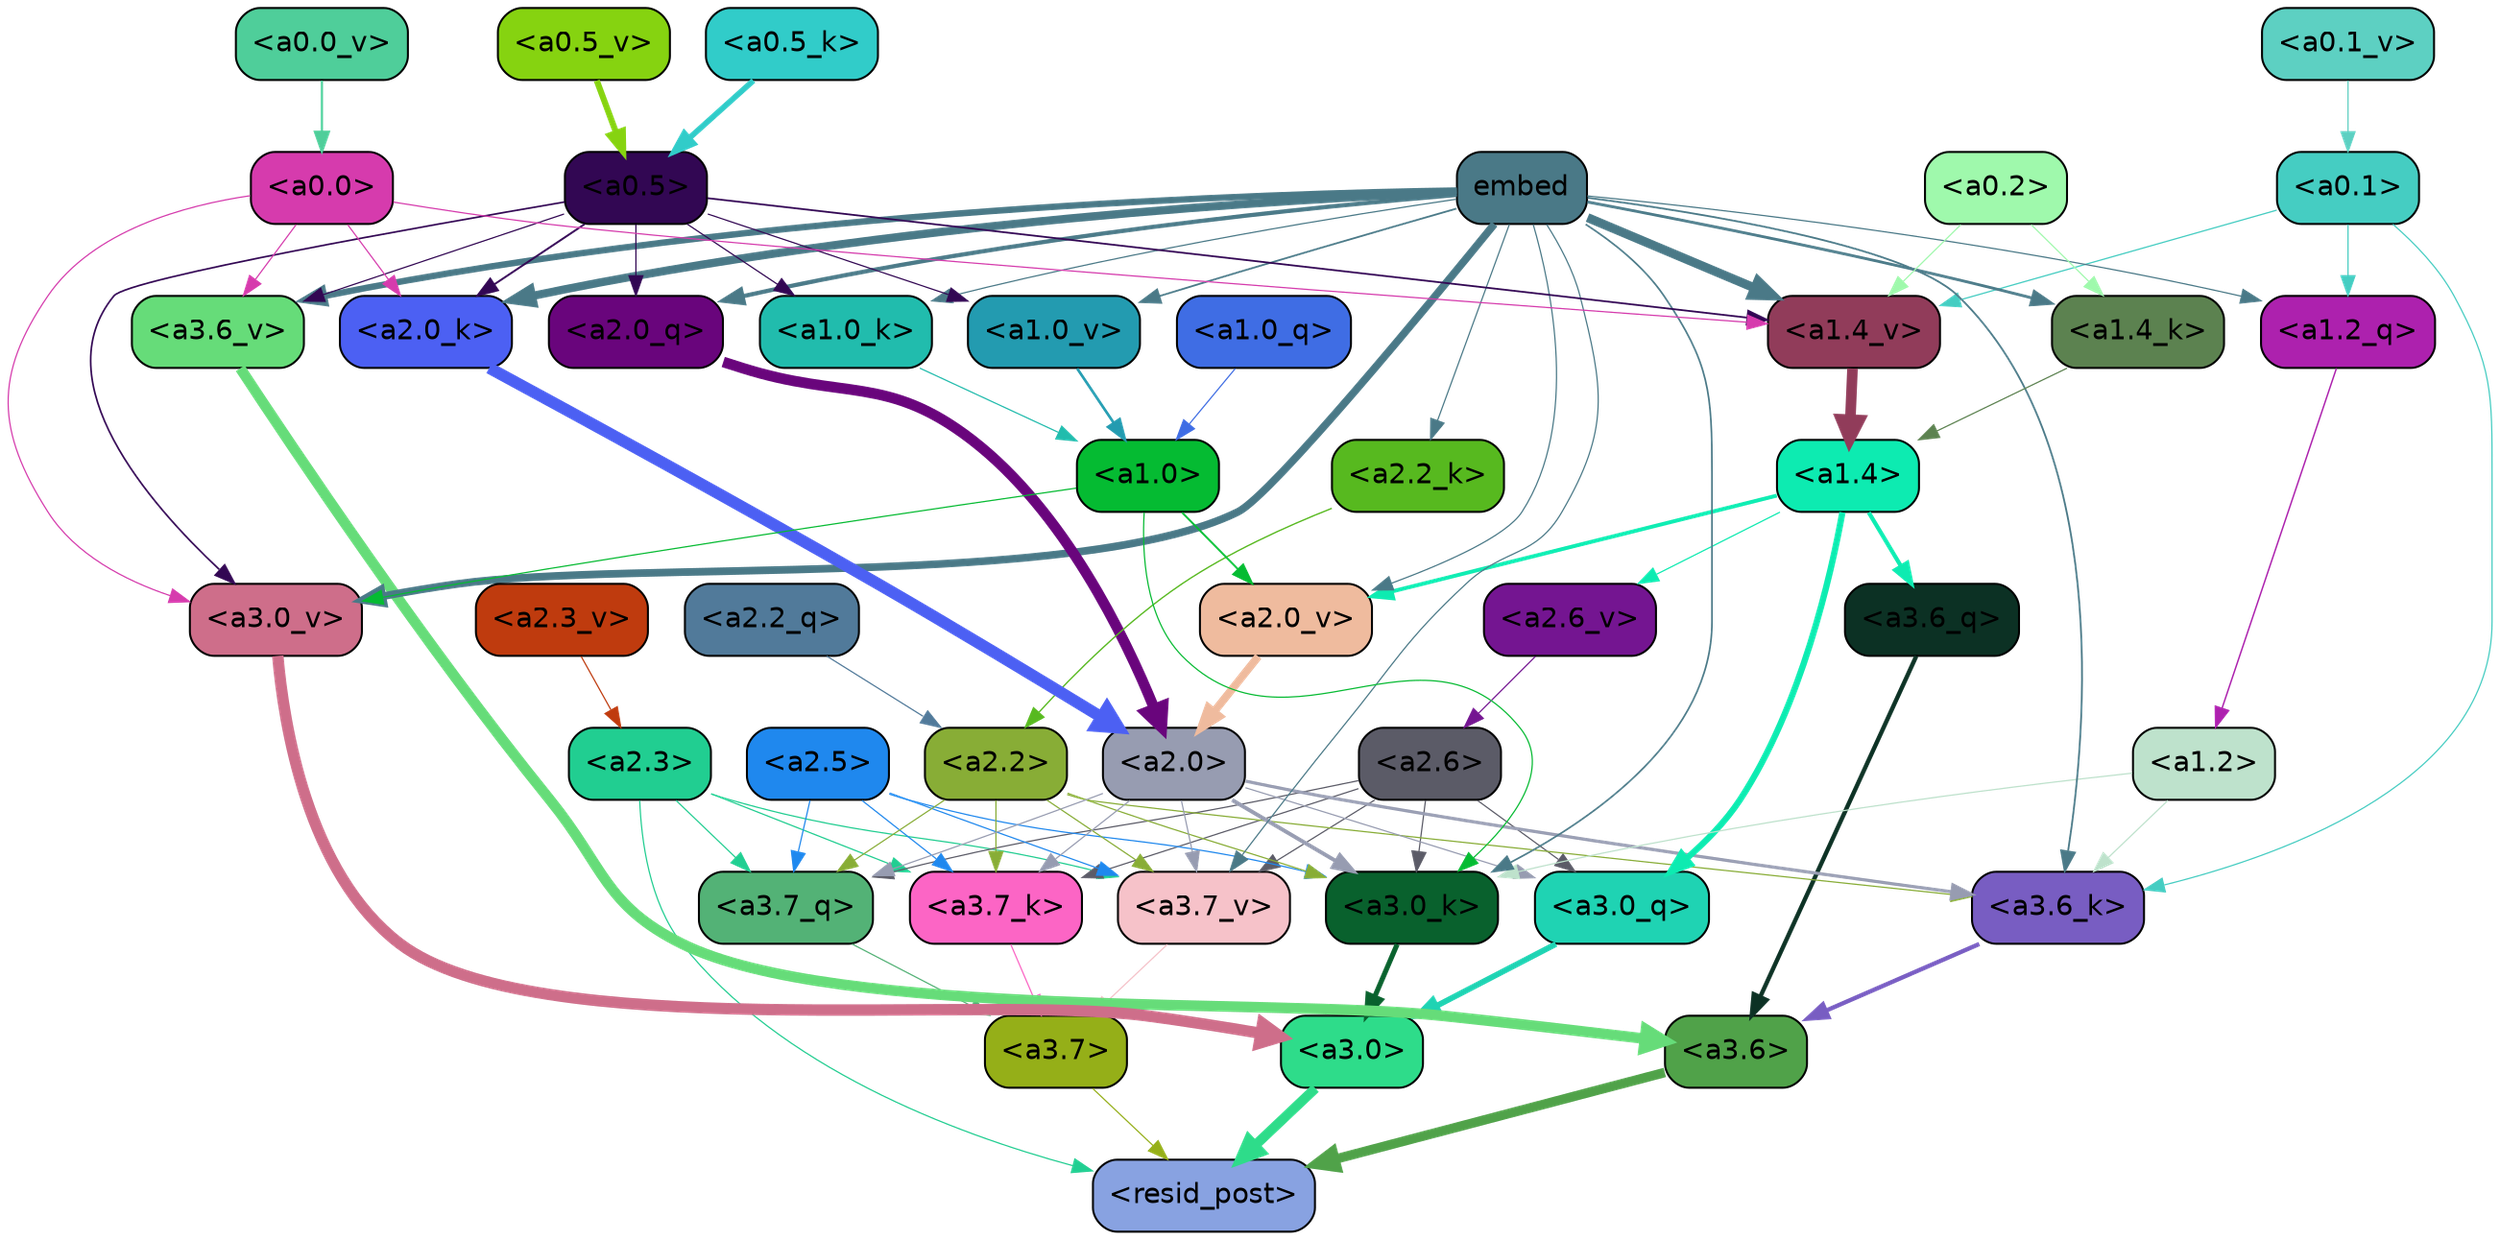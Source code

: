 strict digraph "" {
	graph [bgcolor=transparent,
		layout=dot,
		overlap=false,
		splines=true
	];
	"<a3.7>"	[color=black,
		fillcolor="#95af18",
		fontname=Helvetica,
		shape=box,
		style="filled, rounded"];
	"<resid_post>"	[color=black,
		fillcolor="#88a2e1",
		fontname=Helvetica,
		shape=box,
		style="filled, rounded"];
	"<a3.7>" -> "<resid_post>"	[color="#95af18",
		penwidth=0.6];
	"<a3.6>"	[color=black,
		fillcolor="#50a249",
		fontname=Helvetica,
		shape=box,
		style="filled, rounded"];
	"<a3.6>" -> "<resid_post>"	[color="#50a249",
		penwidth=4.751592040061951];
	"<a3.0>"	[color=black,
		fillcolor="#2edc8a",
		fontname=Helvetica,
		shape=box,
		style="filled, rounded"];
	"<a3.0>" -> "<resid_post>"	[color="#2edc8a",
		penwidth=4.904066681861877];
	"<a2.3>"	[color=black,
		fillcolor="#21ce91",
		fontname=Helvetica,
		shape=box,
		style="filled, rounded"];
	"<a2.3>" -> "<resid_post>"	[color="#21ce91",
		penwidth=0.6];
	"<a3.7_q>"	[color=black,
		fillcolor="#53b276",
		fontname=Helvetica,
		shape=box,
		style="filled, rounded"];
	"<a2.3>" -> "<a3.7_q>"	[color="#21ce91",
		penwidth=0.6];
	"<a3.7_k>"	[color=black,
		fillcolor="#fc65c5",
		fontname=Helvetica,
		shape=box,
		style="filled, rounded"];
	"<a2.3>" -> "<a3.7_k>"	[color="#21ce91",
		penwidth=0.6069068089127541];
	"<a3.7_v>"	[color=black,
		fillcolor="#f6c2c9",
		fontname=Helvetica,
		shape=box,
		style="filled, rounded"];
	"<a2.3>" -> "<a3.7_v>"	[color="#21ce91",
		penwidth=0.6];
	"<a3.7_q>" -> "<a3.7>"	[color="#53b276",
		penwidth=0.6];
	"<a3.6_q>"	[color=black,
		fillcolor="#0c3124",
		fontname=Helvetica,
		shape=box,
		style="filled, rounded"];
	"<a3.6_q>" -> "<a3.6>"	[color="#0c3124",
		penwidth=2.160832464694977];
	"<a3.0_q>"	[color=black,
		fillcolor="#1fd3b3",
		fontname=Helvetica,
		shape=box,
		style="filled, rounded"];
	"<a3.0_q>" -> "<a3.0>"	[color="#1fd3b3",
		penwidth=2.870753765106201];
	"<a3.7_k>" -> "<a3.7>"	[color="#fc65c5",
		penwidth=0.6];
	"<a3.6_k>"	[color=black,
		fillcolor="#785dc2",
		fontname=Helvetica,
		shape=box,
		style="filled, rounded"];
	"<a3.6_k>" -> "<a3.6>"	[color="#785dc2",
		penwidth=2.13908451795578];
	"<a3.0_k>"	[color=black,
		fillcolor="#09612d",
		fontname=Helvetica,
		shape=box,
		style="filled, rounded"];
	"<a3.0_k>" -> "<a3.0>"	[color="#09612d",
		penwidth=2.520303964614868];
	"<a3.7_v>" -> "<a3.7>"	[color="#f6c2c9",
		penwidth=0.6];
	"<a3.6_v>"	[color=black,
		fillcolor="#66dc79",
		fontname=Helvetica,
		shape=box,
		style="filled, rounded"];
	"<a3.6_v>" -> "<a3.6>"	[color="#66dc79",
		penwidth=5.297133803367615];
	"<a3.0_v>"	[color=black,
		fillcolor="#ce6e8a",
		fontname=Helvetica,
		shape=box,
		style="filled, rounded"];
	"<a3.0_v>" -> "<a3.0>"	[color="#ce6e8a",
		penwidth=5.680712580680847];
	"<a2.6>"	[color=black,
		fillcolor="#5b5b67",
		fontname=Helvetica,
		shape=box,
		style="filled, rounded"];
	"<a2.6>" -> "<a3.7_q>"	[color="#5b5b67",
		penwidth=0.6];
	"<a2.6>" -> "<a3.0_q>"	[color="#5b5b67",
		penwidth=0.6];
	"<a2.6>" -> "<a3.7_k>"	[color="#5b5b67",
		penwidth=0.6];
	"<a2.6>" -> "<a3.0_k>"	[color="#5b5b67",
		penwidth=0.6];
	"<a2.6>" -> "<a3.7_v>"	[color="#5b5b67",
		penwidth=0.6];
	"<a2.5>"	[color=black,
		fillcolor="#1f88ee",
		fontname=Helvetica,
		shape=box,
		style="filled, rounded"];
	"<a2.5>" -> "<a3.7_q>"	[color="#1f88ee",
		penwidth=0.6];
	"<a2.5>" -> "<a3.7_k>"	[color="#1f88ee",
		penwidth=0.6];
	"<a2.5>" -> "<a3.0_k>"	[color="#1f88ee",
		penwidth=0.6];
	"<a2.5>" -> "<a3.7_v>"	[color="#1f88ee",
		penwidth=0.6];
	"<a2.2>"	[color=black,
		fillcolor="#88ad36",
		fontname=Helvetica,
		shape=box,
		style="filled, rounded"];
	"<a2.2>" -> "<a3.7_q>"	[color="#88ad36",
		penwidth=0.6];
	"<a2.2>" -> "<a3.7_k>"	[color="#88ad36",
		penwidth=0.6];
	"<a2.2>" -> "<a3.6_k>"	[color="#88ad36",
		penwidth=0.6];
	"<a2.2>" -> "<a3.0_k>"	[color="#88ad36",
		penwidth=0.6];
	"<a2.2>" -> "<a3.7_v>"	[color="#88ad36",
		penwidth=0.6];
	"<a2.0>"	[color=black,
		fillcolor="#979cb1",
		fontname=Helvetica,
		shape=box,
		style="filled, rounded"];
	"<a2.0>" -> "<a3.7_q>"	[color="#979cb1",
		penwidth=0.6];
	"<a2.0>" -> "<a3.0_q>"	[color="#979cb1",
		penwidth=0.6];
	"<a2.0>" -> "<a3.7_k>"	[color="#979cb1",
		penwidth=0.6];
	"<a2.0>" -> "<a3.6_k>"	[color="#979cb1",
		penwidth=1.564806342124939];
	"<a2.0>" -> "<a3.0_k>"	[color="#979cb1",
		penwidth=1.9353990852832794];
	"<a2.0>" -> "<a3.7_v>"	[color="#979cb1",
		penwidth=0.6];
	"<a1.4>"	[color=black,
		fillcolor="#0debb1",
		fontname=Helvetica,
		shape=box,
		style="filled, rounded"];
	"<a1.4>" -> "<a3.6_q>"	[color="#0debb1",
		penwidth=2.0727532356977463];
	"<a1.4>" -> "<a3.0_q>"	[color="#0debb1",
		penwidth=3.1279823780059814];
	"<a2.6_v>"	[color=black,
		fillcolor="#741591",
		fontname=Helvetica,
		shape=box,
		style="filled, rounded"];
	"<a1.4>" -> "<a2.6_v>"	[color="#0debb1",
		penwidth=0.6];
	"<a2.0_v>"	[color=black,
		fillcolor="#efbb9e",
		fontname=Helvetica,
		shape=box,
		style="filled, rounded"];
	"<a1.4>" -> "<a2.0_v>"	[color="#0debb1",
		penwidth=1.9170897603034973];
	"<a1.2>"	[color=black,
		fillcolor="#bee2cc",
		fontname=Helvetica,
		shape=box,
		style="filled, rounded"];
	"<a1.2>" -> "<a3.6_k>"	[color="#bee2cc",
		penwidth=0.6];
	"<a1.2>" -> "<a3.0_k>"	[color="#bee2cc",
		penwidth=0.6];
	"<a0.1>"	[color=black,
		fillcolor="#45cdc2",
		fontname=Helvetica,
		shape=box,
		style="filled, rounded"];
	"<a0.1>" -> "<a3.6_k>"	[color="#45cdc2",
		penwidth=0.6];
	"<a1.2_q>"	[color=black,
		fillcolor="#ad21ae",
		fontname=Helvetica,
		shape=box,
		style="filled, rounded"];
	"<a0.1>" -> "<a1.2_q>"	[color="#45cdc2",
		penwidth=0.6];
	"<a1.4_v>"	[color=black,
		fillcolor="#913c5a",
		fontname=Helvetica,
		shape=box,
		style="filled, rounded"];
	"<a0.1>" -> "<a1.4_v>"	[color="#45cdc2",
		penwidth=0.6202214732766151];
	embed	[color=black,
		fillcolor="#4a7987",
		fontname=Helvetica,
		shape=box,
		style="filled, rounded"];
	embed -> "<a3.6_k>"	[color="#4a7987",
		penwidth=0.8915999233722687];
	embed -> "<a3.0_k>"	[color="#4a7987",
		penwidth=0.832088902592659];
	embed -> "<a3.7_v>"	[color="#4a7987",
		penwidth=0.6];
	embed -> "<a3.6_v>"	[color="#4a7987",
		penwidth=3.1840110421180725];
	embed -> "<a3.0_v>"	[color="#4a7987",
		penwidth=3.8132747188210487];
	"<a2.0_q>"	[color=black,
		fillcolor="#69057c",
		fontname=Helvetica,
		shape=box,
		style="filled, rounded"];
	embed -> "<a2.0_q>"	[color="#4a7987",
		penwidth=2.084651827812195];
	"<a2.2_k>"	[color=black,
		fillcolor="#57b91f",
		fontname=Helvetica,
		shape=box,
		style="filled, rounded"];
	embed -> "<a2.2_k>"	[color="#4a7987",
		penwidth=0.6];
	"<a2.0_k>"	[color=black,
		fillcolor="#4c60f3",
		fontname=Helvetica,
		shape=box,
		style="filled, rounded"];
	embed -> "<a2.0_k>"	[color="#4a7987",
		penwidth=4.084526404738426];
	embed -> "<a2.0_v>"	[color="#4a7987",
		penwidth=0.6];
	embed -> "<a1.2_q>"	[color="#4a7987",
		penwidth=0.6];
	"<a1.4_k>"	[color=black,
		fillcolor="#5c8250",
		fontname=Helvetica,
		shape=box,
		style="filled, rounded"];
	embed -> "<a1.4_k>"	[color="#4a7987",
		penwidth=1.3912410736083984];
	"<a1.0_k>"	[color=black,
		fillcolor="#21bcad",
		fontname=Helvetica,
		shape=box,
		style="filled, rounded"];
	embed -> "<a1.0_k>"	[color="#4a7987",
		penwidth=0.6];
	embed -> "<a1.4_v>"	[color="#4a7987",
		penwidth=4.4888065457344055];
	"<a1.0_v>"	[color=black,
		fillcolor="#239bb0",
		fontname=Helvetica,
		shape=box,
		style="filled, rounded"];
	embed -> "<a1.0_v>"	[color="#4a7987",
		penwidth=0.8796700537204742];
	"<a1.0>"	[color=black,
		fillcolor="#05bb32",
		fontname=Helvetica,
		shape=box,
		style="filled, rounded"];
	"<a1.0>" -> "<a3.0_k>"	[color="#05bb32",
		penwidth=0.6];
	"<a1.0>" -> "<a3.0_v>"	[color="#05bb32",
		penwidth=0.6];
	"<a1.0>" -> "<a2.0_v>"	[color="#05bb32",
		penwidth=0.9450988052412868];
	"<a0.5>"	[color=black,
		fillcolor="#320753",
		fontname=Helvetica,
		shape=box,
		style="filled, rounded"];
	"<a0.5>" -> "<a3.6_v>"	[color="#320753",
		penwidth=0.6];
	"<a0.5>" -> "<a3.0_v>"	[color="#320753",
		penwidth=0.8331108838319778];
	"<a0.5>" -> "<a2.0_q>"	[color="#320753",
		penwidth=0.6];
	"<a0.5>" -> "<a2.0_k>"	[color="#320753",
		penwidth=0.9412797391414642];
	"<a0.5>" -> "<a1.0_k>"	[color="#320753",
		penwidth=0.6];
	"<a0.5>" -> "<a1.4_v>"	[color="#320753",
		penwidth=0.8757842034101486];
	"<a0.5>" -> "<a1.0_v>"	[color="#320753",
		penwidth=0.6];
	"<a0.0>"	[color=black,
		fillcolor="#d63bad",
		fontname=Helvetica,
		shape=box,
		style="filled, rounded"];
	"<a0.0>" -> "<a3.6_v>"	[color="#d63bad",
		penwidth=0.6];
	"<a0.0>" -> "<a3.0_v>"	[color="#d63bad",
		penwidth=0.6];
	"<a0.0>" -> "<a2.0_k>"	[color="#d63bad",
		penwidth=0.6];
	"<a0.0>" -> "<a1.4_v>"	[color="#d63bad",
		penwidth=0.6];
	"<a2.2_q>"	[color=black,
		fillcolor="#517a9a",
		fontname=Helvetica,
		shape=box,
		style="filled, rounded"];
	"<a2.2_q>" -> "<a2.2>"	[color="#517a9a",
		penwidth=0.6];
	"<a2.0_q>" -> "<a2.0>"	[color="#69057c",
		penwidth=5.29856276512146];
	"<a2.2_k>" -> "<a2.2>"	[color="#57b91f",
		penwidth=0.6722683310508728];
	"<a2.0_k>" -> "<a2.0>"	[color="#4c60f3",
		penwidth=5.859246134757996];
	"<a2.6_v>" -> "<a2.6>"	[color="#741591",
		penwidth=0.6];
	"<a2.3_v>"	[color=black,
		fillcolor="#bf3b0e",
		fontname=Helvetica,
		shape=box,
		style="filled, rounded"];
	"<a2.3_v>" -> "<a2.3>"	[color="#bf3b0e",
		penwidth=0.6];
	"<a2.0_v>" -> "<a2.0>"	[color="#efbb9e",
		penwidth=3.9621697664260864];
	"<a1.2_q>" -> "<a1.2>"	[color="#ad21ae",
		penwidth=0.7185482024215162];
	"<a1.0_q>"	[color=black,
		fillcolor="#3f6de4",
		fontname=Helvetica,
		shape=box,
		style="filled, rounded"];
	"<a1.0_q>" -> "<a1.0>"	[color="#3f6de4",
		penwidth=0.6];
	"<a1.4_k>" -> "<a1.4>"	[color="#5c8250",
		penwidth=0.6];
	"<a1.0_k>" -> "<a1.0>"	[color="#21bcad",
		penwidth=0.6];
	"<a1.4_v>" -> "<a1.4>"	[color="#913c5a",
		penwidth=5.280138969421387];
	"<a1.0_v>" -> "<a1.0>"	[color="#239bb0",
		penwidth=1.318962275981903];
	"<a0.2>"	[color=black,
		fillcolor="#9ff9ac",
		fontname=Helvetica,
		shape=box,
		style="filled, rounded"];
	"<a0.2>" -> "<a1.4_k>"	[color="#9ff9ac",
		penwidth=0.6];
	"<a0.2>" -> "<a1.4_v>"	[color="#9ff9ac",
		penwidth=0.6];
	"<a0.5_k>"	[color=black,
		fillcolor="#31ccc9",
		fontname=Helvetica,
		shape=box,
		style="filled, rounded"];
	"<a0.5_k>" -> "<a0.5>"	[color="#31ccc9",
		penwidth=2.833264708518982];
	"<a0.5_v>"	[color=black,
		fillcolor="#86d310",
		fontname=Helvetica,
		shape=box,
		style="filled, rounded"];
	"<a0.5_v>" -> "<a0.5>"	[color="#86d310",
		penwidth=3.0403636693954468];
	"<a0.1_v>"	[color=black,
		fillcolor="#5dd0c2",
		fontname=Helvetica,
		shape=box,
		style="filled, rounded"];
	"<a0.1_v>" -> "<a0.1>"	[color="#5dd0c2",
		penwidth=0.6];
	"<a0.0_v>"	[color=black,
		fillcolor="#4fce9a",
		fontname=Helvetica,
		shape=box,
		style="filled, rounded"];
	"<a0.0_v>" -> "<a0.0>"	[color="#4fce9a",
		penwidth=1.1078208088874817];
}
